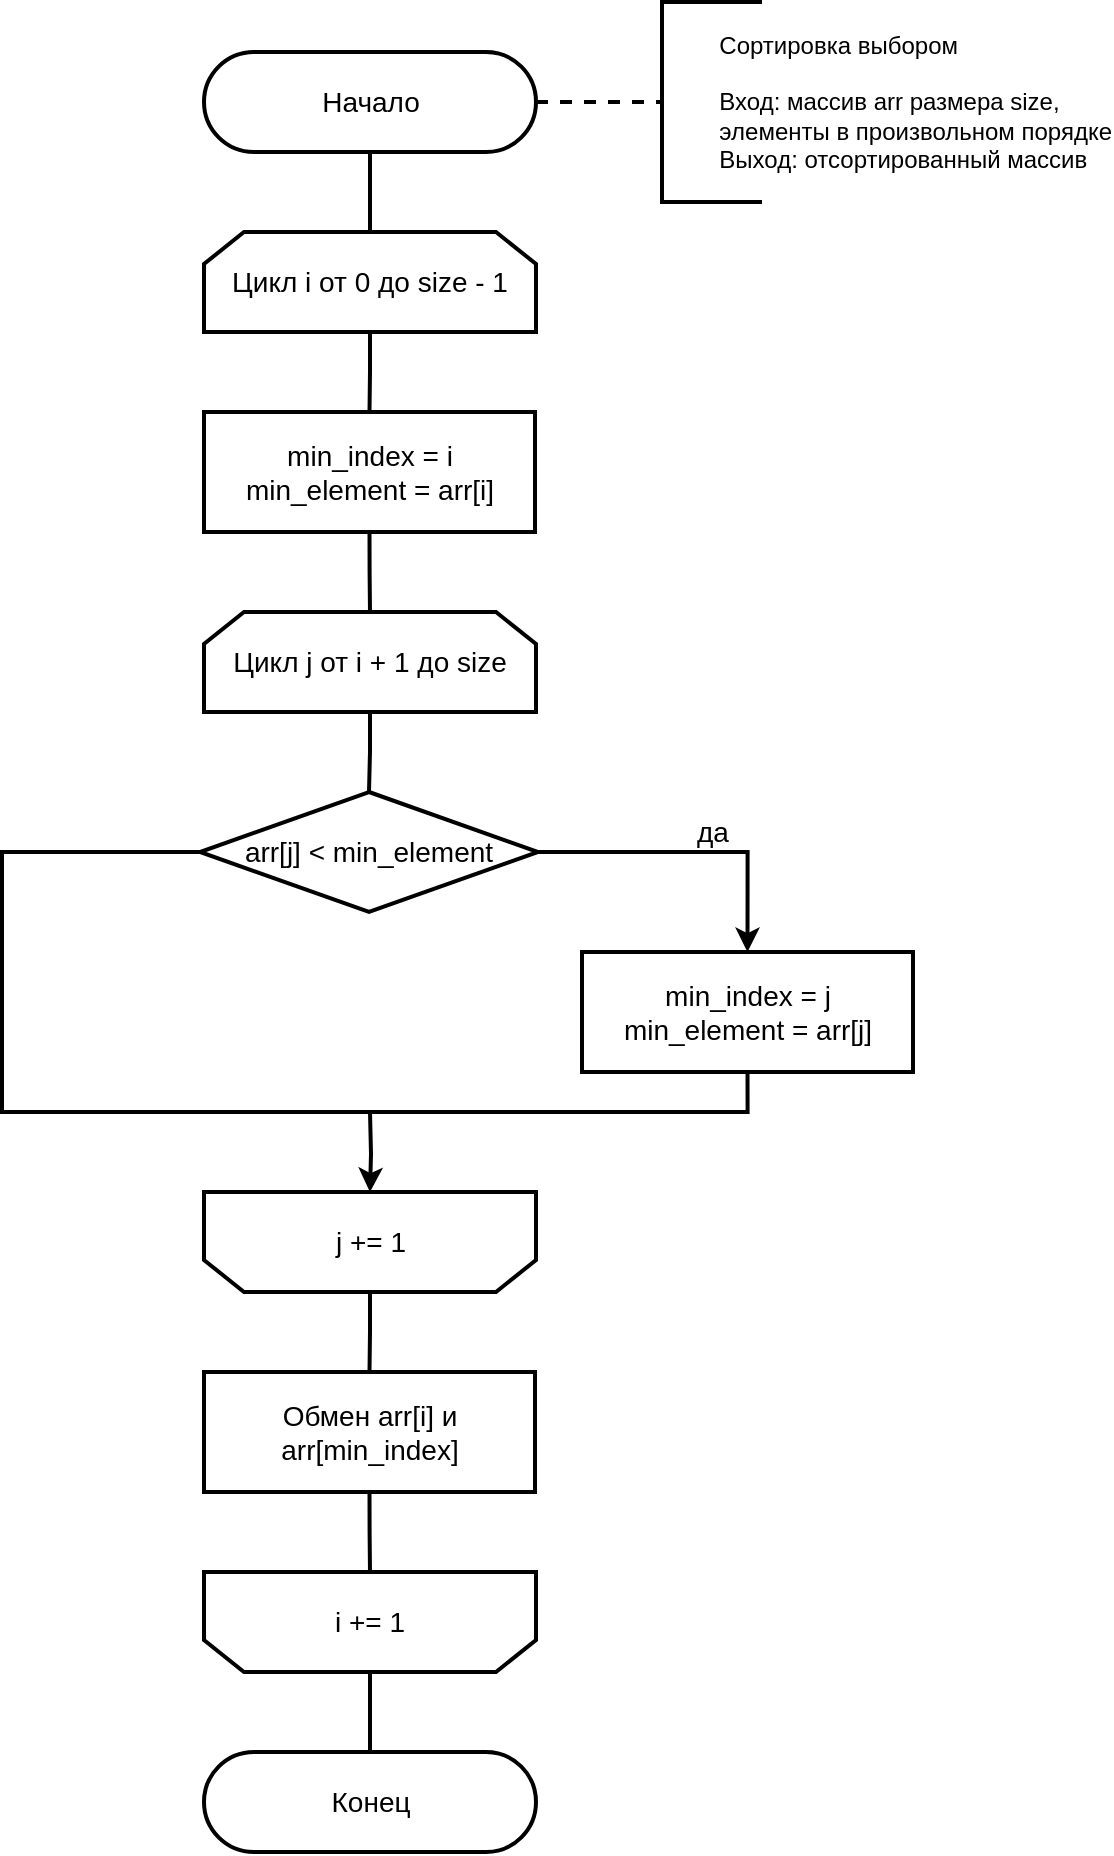 <mxfile>
    <diagram id="H4OxN86E_e_jZWPS5GqW" name="Page-1">
        <mxGraphModel dx="748" dy="555" grid="1" gridSize="10" guides="1" tooltips="1" connect="1" arrows="1" fold="1" page="1" pageScale="1" pageWidth="827" pageHeight="1169" math="0" shadow="0">
            <root>
                <mxCell id="0"/>
                <mxCell id="1" parent="0"/>
                <mxCell id="28" style="edgeStyle=orthogonalEdgeStyle;rounded=0;orthogonalLoop=1;jettySize=auto;html=1;exitX=0.5;exitY=0.5;exitDx=0;exitDy=25;exitPerimeter=0;entryX=0.5;entryY=0;entryDx=0;entryDy=0;endArrow=none;endFill=0;strokeWidth=2;" parent="1" source="2" target="9" edge="1">
                    <mxGeometry relative="1" as="geometry"/>
                </mxCell>
                <mxCell id="42" style="edgeStyle=orthogonalEdgeStyle;rounded=0;orthogonalLoop=1;jettySize=auto;html=1;exitX=1;exitY=0.5;exitDx=0;exitDy=0;exitPerimeter=0;entryX=0;entryY=0.5;entryDx=0;entryDy=0;entryPerimeter=0;endArrow=none;endFill=0;strokeWidth=2;dashed=1;" parent="1" source="2" target="41" edge="1">
                    <mxGeometry relative="1" as="geometry"/>
                </mxCell>
                <mxCell id="2" value="&lt;font style=&quot;font-size: 14px&quot;&gt;Начало&lt;/font&gt;" style="html=1;dashed=0;whitespace=wrap;shape=mxgraph.dfd.start;strokeWidth=2;" parent="1" vertex="1">
                    <mxGeometry x="331" y="110" width="166" height="50" as="geometry"/>
                </mxCell>
                <mxCell id="29" style="edgeStyle=orthogonalEdgeStyle;rounded=0;orthogonalLoop=1;jettySize=auto;html=1;exitX=0.5;exitY=1;exitDx=0;exitDy=0;entryX=0.5;entryY=0;entryDx=0;entryDy=0;endArrow=none;endFill=0;strokeWidth=2;" parent="1" source="9" target="12" edge="1">
                    <mxGeometry relative="1" as="geometry"/>
                </mxCell>
                <mxCell id="9" value="&lt;font style=&quot;font-size: 14px&quot;&gt;Цикл i от 0 до size - 1&lt;/font&gt;" style="shape=loopLimit;whiteSpace=wrap;html=1;strokeWidth=2;" parent="1" vertex="1">
                    <mxGeometry x="331" y="200" width="166" height="50" as="geometry"/>
                </mxCell>
                <mxCell id="10" style="edgeStyle=orthogonalEdgeStyle;rounded=0;orthogonalLoop=1;jettySize=auto;html=1;exitX=0.5;exitY=1;exitDx=0;exitDy=0;" parent="1" source="9" target="9" edge="1">
                    <mxGeometry relative="1" as="geometry"/>
                </mxCell>
                <mxCell id="30" style="edgeStyle=orthogonalEdgeStyle;rounded=0;orthogonalLoop=1;jettySize=auto;html=1;exitX=0.5;exitY=1;exitDx=0;exitDy=0;entryX=0.5;entryY=0;entryDx=0;entryDy=0;endArrow=none;endFill=0;strokeWidth=2;" parent="1" source="12" target="20" edge="1">
                    <mxGeometry relative="1" as="geometry"/>
                </mxCell>
                <mxCell id="12" value="&lt;font style=&quot;font-size: 14px&quot;&gt;min_index = i&lt;br&gt;min_element = arr[i]&lt;br&gt;&lt;/font&gt;" style="rounded=0;whiteSpace=wrap;html=1;strokeWidth=2;" parent="1" vertex="1">
                    <mxGeometry x="331" y="290" width="165.5" height="60" as="geometry"/>
                </mxCell>
                <mxCell id="32" style="edgeStyle=orthogonalEdgeStyle;rounded=0;orthogonalLoop=1;jettySize=auto;html=1;exitX=1;exitY=0.5;exitDx=0;exitDy=0;entryX=0.5;entryY=0;entryDx=0;entryDy=0;endArrow=classic;endFill=1;strokeWidth=2;" parent="1" source="14" target="21" edge="1">
                    <mxGeometry relative="1" as="geometry"/>
                </mxCell>
                <mxCell id="14" value="&lt;font style=&quot;font-size: 14px&quot;&gt;arr[j] &amp;lt; min_element&lt;/font&gt;" style="rhombus;whiteSpace=wrap;html=1;strokeWidth=2;" parent="1" vertex="1">
                    <mxGeometry x="329" y="480" width="169" height="60" as="geometry"/>
                </mxCell>
                <mxCell id="31" style="edgeStyle=orthogonalEdgeStyle;rounded=0;orthogonalLoop=1;jettySize=auto;html=1;exitX=0.5;exitY=1;exitDx=0;exitDy=0;entryX=0.5;entryY=0;entryDx=0;entryDy=0;endArrow=none;endFill=0;strokeWidth=2;" parent="1" source="20" target="14" edge="1">
                    <mxGeometry relative="1" as="geometry"/>
                </mxCell>
                <mxCell id="20" value="&lt;font style=&quot;font-size: 14px&quot;&gt;Цикл j от i + 1 до size&lt;/font&gt;" style="shape=loopLimit;whiteSpace=wrap;html=1;strokeWidth=2;" parent="1" vertex="1">
                    <mxGeometry x="331" y="390" width="166" height="50" as="geometry"/>
                </mxCell>
                <mxCell id="36" style="edgeStyle=orthogonalEdgeStyle;rounded=0;orthogonalLoop=1;jettySize=auto;html=1;exitX=0.5;exitY=1;exitDx=0;exitDy=0;entryX=0;entryY=0.5;entryDx=0;entryDy=0;endArrow=none;endFill=0;strokeWidth=2;" parent="1" source="21" target="14" edge="1">
                    <mxGeometry relative="1" as="geometry">
                        <Array as="points">
                            <mxPoint x="603" y="640"/>
                            <mxPoint x="230" y="640"/>
                            <mxPoint x="230" y="510"/>
                        </Array>
                    </mxGeometry>
                </mxCell>
                <mxCell id="21" value="&lt;font style=&quot;font-size: 14px&quot;&gt;min_index = j&lt;br&gt;min_element = arr[j]&lt;br&gt;&lt;/font&gt;" style="rounded=0;whiteSpace=wrap;html=1;strokeWidth=2;" parent="1" vertex="1">
                    <mxGeometry x="520" y="560" width="165.5" height="60" as="geometry"/>
                </mxCell>
                <mxCell id="37" style="edgeStyle=orthogonalEdgeStyle;rounded=0;orthogonalLoop=1;jettySize=auto;html=1;exitX=0.5;exitY=1;exitDx=0;exitDy=0;endArrow=classic;endFill=1;strokeWidth=2;entryX=0.5;entryY=1;entryDx=0;entryDy=0;" parent="1" target="22" edge="1">
                    <mxGeometry relative="1" as="geometry">
                        <mxPoint x="414" y="640" as="sourcePoint"/>
                    </mxGeometry>
                </mxCell>
                <mxCell id="38" style="edgeStyle=orthogonalEdgeStyle;rounded=0;orthogonalLoop=1;jettySize=auto;html=1;exitX=0.5;exitY=0;exitDx=0;exitDy=0;entryX=0.5;entryY=0;entryDx=0;entryDy=0;endArrow=none;endFill=0;strokeWidth=2;" parent="1" source="22" target="25" edge="1">
                    <mxGeometry relative="1" as="geometry"/>
                </mxCell>
                <mxCell id="22" value="" style="shape=loopLimit;whiteSpace=wrap;html=1;strokeWidth=2;direction=west;" parent="1" vertex="1">
                    <mxGeometry x="331" y="680" width="166" height="50" as="geometry"/>
                </mxCell>
                <mxCell id="23" value="&lt;font style=&quot;font-size: 14px&quot;&gt;j += 1&lt;/font&gt;" style="text;html=1;align=center;verticalAlign=middle;resizable=0;points=[];autosize=1;strokeColor=none;" parent="1" vertex="1">
                    <mxGeometry x="389" y="695" width="50" height="20" as="geometry"/>
                </mxCell>
                <mxCell id="39" style="edgeStyle=orthogonalEdgeStyle;rounded=0;orthogonalLoop=1;jettySize=auto;html=1;exitX=0.5;exitY=1;exitDx=0;exitDy=0;entryX=0.5;entryY=1;entryDx=0;entryDy=0;endArrow=none;endFill=0;strokeWidth=2;" parent="1" source="25" target="26" edge="1">
                    <mxGeometry relative="1" as="geometry"/>
                </mxCell>
                <mxCell id="25" value="&lt;font style=&quot;font-size: 14px&quot;&gt;&lt;span&gt;Обмен arr[i] и arr[min_index]&lt;/span&gt;&lt;br&gt;&lt;/font&gt;" style="rounded=0;whiteSpace=wrap;html=1;strokeWidth=2;" parent="1" vertex="1">
                    <mxGeometry x="331" y="770" width="165.5" height="60" as="geometry"/>
                </mxCell>
                <mxCell id="40" style="edgeStyle=orthogonalEdgeStyle;rounded=0;orthogonalLoop=1;jettySize=auto;html=1;exitX=0.5;exitY=0;exitDx=0;exitDy=0;entryX=0.5;entryY=0.5;entryDx=0;entryDy=-25;entryPerimeter=0;endArrow=none;endFill=0;strokeWidth=2;" parent="1" source="26" target="27" edge="1">
                    <mxGeometry relative="1" as="geometry"/>
                </mxCell>
                <mxCell id="26" value="&lt;font style=&quot;font-size: 14px&quot;&gt;i += 1&lt;/font&gt;" style="shape=loopLimit;whiteSpace=wrap;html=1;strokeWidth=2;direction=west;" parent="1" vertex="1">
                    <mxGeometry x="331" y="870" width="166" height="50" as="geometry"/>
                </mxCell>
                <mxCell id="27" value="&lt;font style=&quot;font-size: 14px&quot;&gt;Конец&lt;/font&gt;" style="html=1;dashed=0;whitespace=wrap;shape=mxgraph.dfd.start;strokeWidth=2;" parent="1" vertex="1">
                    <mxGeometry x="331" y="960" width="166" height="50" as="geometry"/>
                </mxCell>
                <mxCell id="33" value="&lt;font style=&quot;font-size: 14px&quot;&gt;да&lt;/font&gt;" style="text;html=1;align=center;verticalAlign=middle;resizable=0;points=[];autosize=1;strokeColor=none;" parent="1" vertex="1">
                    <mxGeometry x="570" y="490" width="30" height="20" as="geometry"/>
                </mxCell>
                <mxCell id="41" value="&lt;div&gt;&lt;span&gt;&lt;span style=&quot;white-space: pre&quot;&gt;&#9;&lt;/span&gt;Сортировка выбором&lt;/span&gt;&lt;/div&gt;&lt;div&gt;&lt;span&gt;&lt;br&gt;&lt;/span&gt;&lt;/div&gt;&lt;span style=&quot;white-space: pre&quot;&gt;&#9;&lt;/span&gt;Вход: массив arr размера size,&lt;br&gt;&amp;nbsp;&lt;span style=&quot;white-space: pre&quot;&gt;&#9;&lt;/span&gt;элементы в произвольном порядке&lt;br&gt;&lt;span style=&quot;white-space: pre&quot;&gt;&#9;&lt;/span&gt;Выход: отсортированный массив" style="strokeWidth=2;html=1;shape=mxgraph.flowchart.annotation_1;align=left;pointerEvents=1;" parent="1" vertex="1">
                    <mxGeometry x="560" y="85" width="50" height="100" as="geometry"/>
                </mxCell>
            </root>
        </mxGraphModel>
    </diagram>
</mxfile>